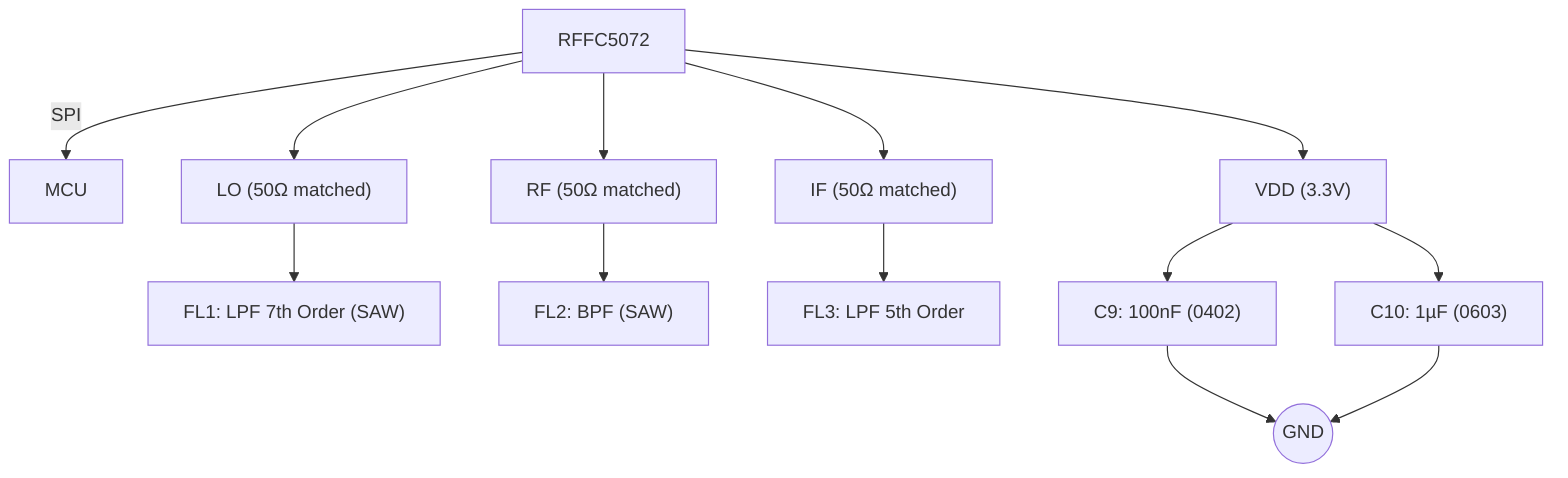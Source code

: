 graph TD
    GND((GND))
    RFFC5072 -->|SPI| MCU
    RFFC5072 --> LO_IN["LO (50Ω matched)"]
    RFFC5072 --> RF_IN["RF (50Ω matched)"]
    RFFC5072 --> IF_OUT["IF (50Ω matched)"]

    LO_IN --> FL1["FL1: LPF 7th Order (SAW)"]
    RF_IN --> FL2["FL2: BPF (SAW)"]
    IF_OUT --> FL3["FL3: LPF 5th Order"]

    RFFC5072 --> VDD["VDD (3.3V)"]
    VDD --> C9["C9: 100nF (0402)"]
    VDD --> C10["C10: 1µF (0603)"]
    C9 --> GND
    C10 --> GND